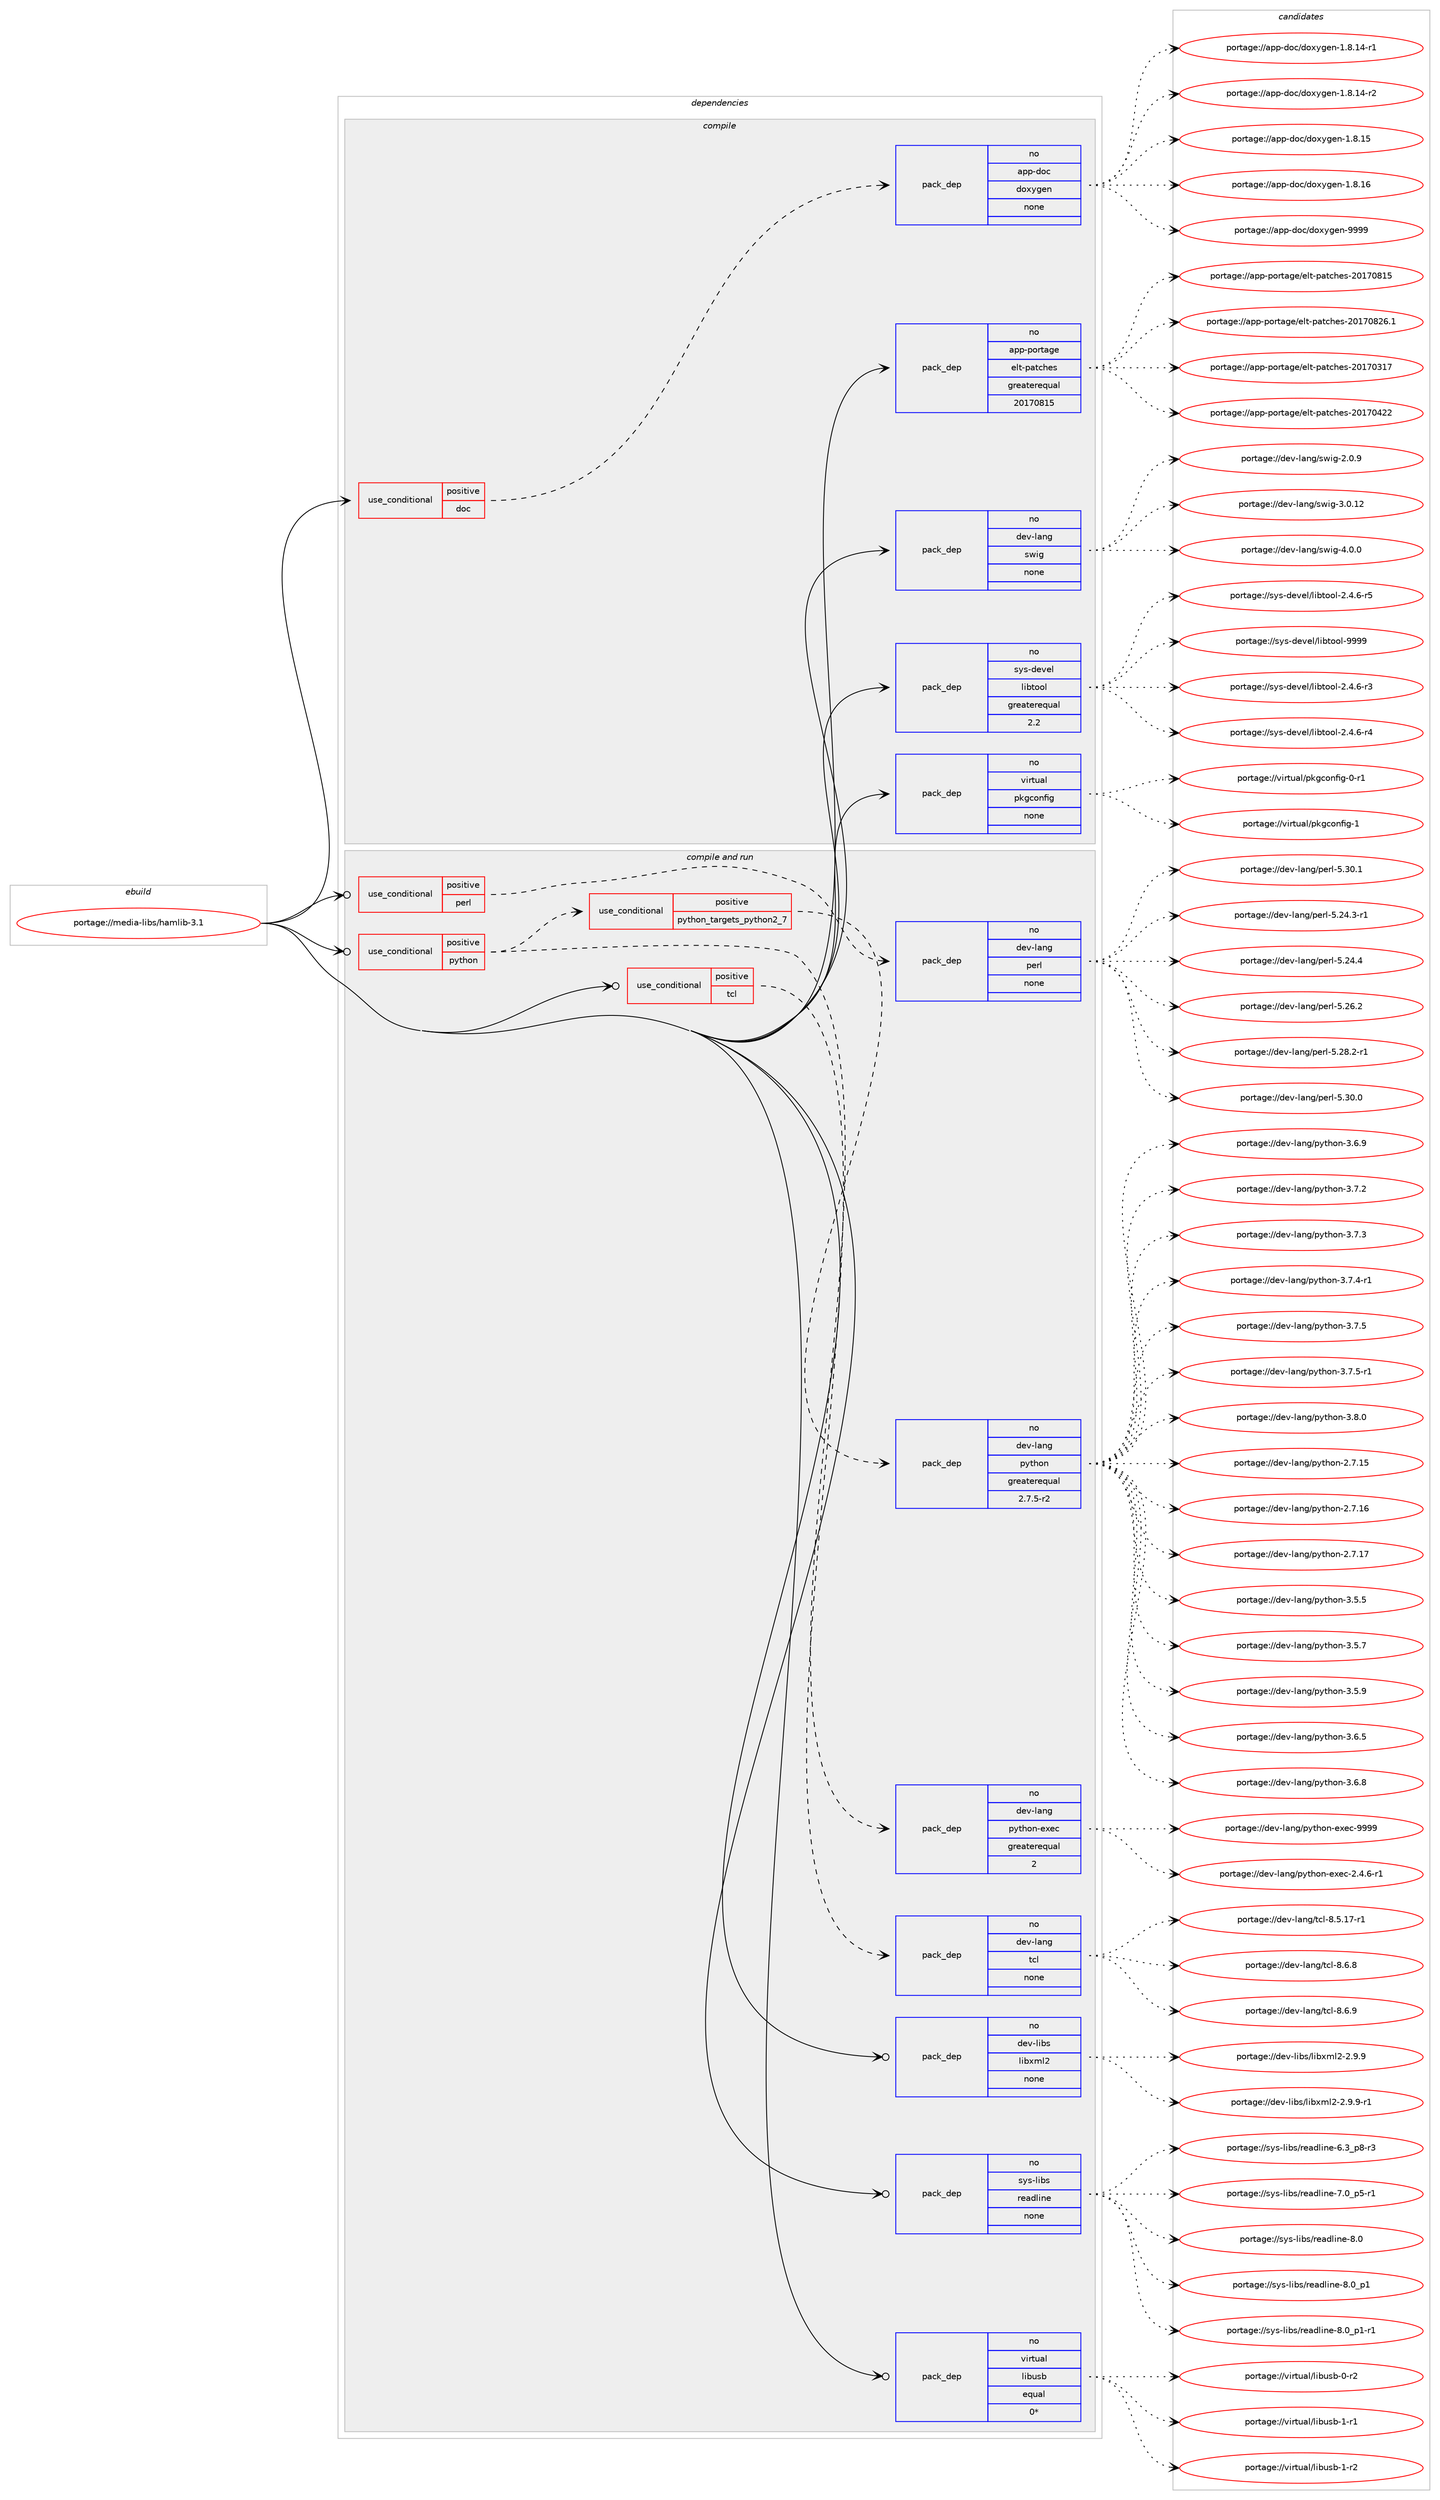 digraph prolog {

# *************
# Graph options
# *************

newrank=true;
concentrate=true;
compound=true;
graph [rankdir=LR,fontname=Helvetica,fontsize=10,ranksep=1.5];#, ranksep=2.5, nodesep=0.2];
edge  [arrowhead=vee];
node  [fontname=Helvetica,fontsize=10];

# **********
# The ebuild
# **********

subgraph cluster_leftcol {
color=gray;
rank=same;
label=<<i>ebuild</i>>;
id [label="portage://media-libs/hamlib-3.1", color=red, width=4, href="../media-libs/hamlib-3.1.svg"];
}

# ****************
# The dependencies
# ****************

subgraph cluster_midcol {
color=gray;
label=<<i>dependencies</i>>;
subgraph cluster_compile {
fillcolor="#eeeeee";
style=filled;
label=<<i>compile</i>>;
subgraph cond79750 {
dependency319488 [label=<<TABLE BORDER="0" CELLBORDER="1" CELLSPACING="0" CELLPADDING="4"><TR><TD ROWSPAN="3" CELLPADDING="10">use_conditional</TD></TR><TR><TD>positive</TD></TR><TR><TD>doc</TD></TR></TABLE>>, shape=none, color=red];
subgraph pack234577 {
dependency319489 [label=<<TABLE BORDER="0" CELLBORDER="1" CELLSPACING="0" CELLPADDING="4" WIDTH="220"><TR><TD ROWSPAN="6" CELLPADDING="30">pack_dep</TD></TR><TR><TD WIDTH="110">no</TD></TR><TR><TD>app-doc</TD></TR><TR><TD>doxygen</TD></TR><TR><TD>none</TD></TR><TR><TD></TD></TR></TABLE>>, shape=none, color=blue];
}
dependency319488:e -> dependency319489:w [weight=20,style="dashed",arrowhead="vee"];
}
id:e -> dependency319488:w [weight=20,style="solid",arrowhead="vee"];
subgraph pack234578 {
dependency319490 [label=<<TABLE BORDER="0" CELLBORDER="1" CELLSPACING="0" CELLPADDING="4" WIDTH="220"><TR><TD ROWSPAN="6" CELLPADDING="30">pack_dep</TD></TR><TR><TD WIDTH="110">no</TD></TR><TR><TD>app-portage</TD></TR><TR><TD>elt-patches</TD></TR><TR><TD>greaterequal</TD></TR><TR><TD>20170815</TD></TR></TABLE>>, shape=none, color=blue];
}
id:e -> dependency319490:w [weight=20,style="solid",arrowhead="vee"];
subgraph pack234579 {
dependency319491 [label=<<TABLE BORDER="0" CELLBORDER="1" CELLSPACING="0" CELLPADDING="4" WIDTH="220"><TR><TD ROWSPAN="6" CELLPADDING="30">pack_dep</TD></TR><TR><TD WIDTH="110">no</TD></TR><TR><TD>dev-lang</TD></TR><TR><TD>swig</TD></TR><TR><TD>none</TD></TR><TR><TD></TD></TR></TABLE>>, shape=none, color=blue];
}
id:e -> dependency319491:w [weight=20,style="solid",arrowhead="vee"];
subgraph pack234580 {
dependency319492 [label=<<TABLE BORDER="0" CELLBORDER="1" CELLSPACING="0" CELLPADDING="4" WIDTH="220"><TR><TD ROWSPAN="6" CELLPADDING="30">pack_dep</TD></TR><TR><TD WIDTH="110">no</TD></TR><TR><TD>sys-devel</TD></TR><TR><TD>libtool</TD></TR><TR><TD>greaterequal</TD></TR><TR><TD>2.2</TD></TR></TABLE>>, shape=none, color=blue];
}
id:e -> dependency319492:w [weight=20,style="solid",arrowhead="vee"];
subgraph pack234581 {
dependency319493 [label=<<TABLE BORDER="0" CELLBORDER="1" CELLSPACING="0" CELLPADDING="4" WIDTH="220"><TR><TD ROWSPAN="6" CELLPADDING="30">pack_dep</TD></TR><TR><TD WIDTH="110">no</TD></TR><TR><TD>virtual</TD></TR><TR><TD>pkgconfig</TD></TR><TR><TD>none</TD></TR><TR><TD></TD></TR></TABLE>>, shape=none, color=blue];
}
id:e -> dependency319493:w [weight=20,style="solid",arrowhead="vee"];
}
subgraph cluster_compileandrun {
fillcolor="#eeeeee";
style=filled;
label=<<i>compile and run</i>>;
subgraph cond79751 {
dependency319494 [label=<<TABLE BORDER="0" CELLBORDER="1" CELLSPACING="0" CELLPADDING="4"><TR><TD ROWSPAN="3" CELLPADDING="10">use_conditional</TD></TR><TR><TD>positive</TD></TR><TR><TD>perl</TD></TR></TABLE>>, shape=none, color=red];
subgraph pack234582 {
dependency319495 [label=<<TABLE BORDER="0" CELLBORDER="1" CELLSPACING="0" CELLPADDING="4" WIDTH="220"><TR><TD ROWSPAN="6" CELLPADDING="30">pack_dep</TD></TR><TR><TD WIDTH="110">no</TD></TR><TR><TD>dev-lang</TD></TR><TR><TD>perl</TD></TR><TR><TD>none</TD></TR><TR><TD></TD></TR></TABLE>>, shape=none, color=blue];
}
dependency319494:e -> dependency319495:w [weight=20,style="dashed",arrowhead="vee"];
}
id:e -> dependency319494:w [weight=20,style="solid",arrowhead="odotvee"];
subgraph cond79752 {
dependency319496 [label=<<TABLE BORDER="0" CELLBORDER="1" CELLSPACING="0" CELLPADDING="4"><TR><TD ROWSPAN="3" CELLPADDING="10">use_conditional</TD></TR><TR><TD>positive</TD></TR><TR><TD>python</TD></TR></TABLE>>, shape=none, color=red];
subgraph cond79753 {
dependency319497 [label=<<TABLE BORDER="0" CELLBORDER="1" CELLSPACING="0" CELLPADDING="4"><TR><TD ROWSPAN="3" CELLPADDING="10">use_conditional</TD></TR><TR><TD>positive</TD></TR><TR><TD>python_targets_python2_7</TD></TR></TABLE>>, shape=none, color=red];
subgraph pack234583 {
dependency319498 [label=<<TABLE BORDER="0" CELLBORDER="1" CELLSPACING="0" CELLPADDING="4" WIDTH="220"><TR><TD ROWSPAN="6" CELLPADDING="30">pack_dep</TD></TR><TR><TD WIDTH="110">no</TD></TR><TR><TD>dev-lang</TD></TR><TR><TD>python</TD></TR><TR><TD>greaterequal</TD></TR><TR><TD>2.7.5-r2</TD></TR></TABLE>>, shape=none, color=blue];
}
dependency319497:e -> dependency319498:w [weight=20,style="dashed",arrowhead="vee"];
}
dependency319496:e -> dependency319497:w [weight=20,style="dashed",arrowhead="vee"];
subgraph pack234584 {
dependency319499 [label=<<TABLE BORDER="0" CELLBORDER="1" CELLSPACING="0" CELLPADDING="4" WIDTH="220"><TR><TD ROWSPAN="6" CELLPADDING="30">pack_dep</TD></TR><TR><TD WIDTH="110">no</TD></TR><TR><TD>dev-lang</TD></TR><TR><TD>python-exec</TD></TR><TR><TD>greaterequal</TD></TR><TR><TD>2</TD></TR></TABLE>>, shape=none, color=blue];
}
dependency319496:e -> dependency319499:w [weight=20,style="dashed",arrowhead="vee"];
}
id:e -> dependency319496:w [weight=20,style="solid",arrowhead="odotvee"];
subgraph cond79754 {
dependency319500 [label=<<TABLE BORDER="0" CELLBORDER="1" CELLSPACING="0" CELLPADDING="4"><TR><TD ROWSPAN="3" CELLPADDING="10">use_conditional</TD></TR><TR><TD>positive</TD></TR><TR><TD>tcl</TD></TR></TABLE>>, shape=none, color=red];
subgraph pack234585 {
dependency319501 [label=<<TABLE BORDER="0" CELLBORDER="1" CELLSPACING="0" CELLPADDING="4" WIDTH="220"><TR><TD ROWSPAN="6" CELLPADDING="30">pack_dep</TD></TR><TR><TD WIDTH="110">no</TD></TR><TR><TD>dev-lang</TD></TR><TR><TD>tcl</TD></TR><TR><TD>none</TD></TR><TR><TD></TD></TR></TABLE>>, shape=none, color=blue];
}
dependency319500:e -> dependency319501:w [weight=20,style="dashed",arrowhead="vee"];
}
id:e -> dependency319500:w [weight=20,style="solid",arrowhead="odotvee"];
subgraph pack234586 {
dependency319502 [label=<<TABLE BORDER="0" CELLBORDER="1" CELLSPACING="0" CELLPADDING="4" WIDTH="220"><TR><TD ROWSPAN="6" CELLPADDING="30">pack_dep</TD></TR><TR><TD WIDTH="110">no</TD></TR><TR><TD>dev-libs</TD></TR><TR><TD>libxml2</TD></TR><TR><TD>none</TD></TR><TR><TD></TD></TR></TABLE>>, shape=none, color=blue];
}
id:e -> dependency319502:w [weight=20,style="solid",arrowhead="odotvee"];
subgraph pack234587 {
dependency319503 [label=<<TABLE BORDER="0" CELLBORDER="1" CELLSPACING="0" CELLPADDING="4" WIDTH="220"><TR><TD ROWSPAN="6" CELLPADDING="30">pack_dep</TD></TR><TR><TD WIDTH="110">no</TD></TR><TR><TD>sys-libs</TD></TR><TR><TD>readline</TD></TR><TR><TD>none</TD></TR><TR><TD></TD></TR></TABLE>>, shape=none, color=blue];
}
id:e -> dependency319503:w [weight=20,style="solid",arrowhead="odotvee"];
subgraph pack234588 {
dependency319504 [label=<<TABLE BORDER="0" CELLBORDER="1" CELLSPACING="0" CELLPADDING="4" WIDTH="220"><TR><TD ROWSPAN="6" CELLPADDING="30">pack_dep</TD></TR><TR><TD WIDTH="110">no</TD></TR><TR><TD>virtual</TD></TR><TR><TD>libusb</TD></TR><TR><TD>equal</TD></TR><TR><TD>0*</TD></TR></TABLE>>, shape=none, color=blue];
}
id:e -> dependency319504:w [weight=20,style="solid",arrowhead="odotvee"];
}
subgraph cluster_run {
fillcolor="#eeeeee";
style=filled;
label=<<i>run</i>>;
}
}

# **************
# The candidates
# **************

subgraph cluster_choices {
rank=same;
color=gray;
label=<<i>candidates</i>>;

subgraph choice234577 {
color=black;
nodesep=1;
choiceportage97112112451001119947100111120121103101110454946564649524511449 [label="portage://app-doc/doxygen-1.8.14-r1", color=red, width=4,href="../app-doc/doxygen-1.8.14-r1.svg"];
choiceportage97112112451001119947100111120121103101110454946564649524511450 [label="portage://app-doc/doxygen-1.8.14-r2", color=red, width=4,href="../app-doc/doxygen-1.8.14-r2.svg"];
choiceportage9711211245100111994710011112012110310111045494656464953 [label="portage://app-doc/doxygen-1.8.15", color=red, width=4,href="../app-doc/doxygen-1.8.15.svg"];
choiceportage9711211245100111994710011112012110310111045494656464954 [label="portage://app-doc/doxygen-1.8.16", color=red, width=4,href="../app-doc/doxygen-1.8.16.svg"];
choiceportage971121124510011199471001111201211031011104557575757 [label="portage://app-doc/doxygen-9999", color=red, width=4,href="../app-doc/doxygen-9999.svg"];
dependency319489:e -> choiceportage97112112451001119947100111120121103101110454946564649524511449:w [style=dotted,weight="100"];
dependency319489:e -> choiceportage97112112451001119947100111120121103101110454946564649524511450:w [style=dotted,weight="100"];
dependency319489:e -> choiceportage9711211245100111994710011112012110310111045494656464953:w [style=dotted,weight="100"];
dependency319489:e -> choiceportage9711211245100111994710011112012110310111045494656464954:w [style=dotted,weight="100"];
dependency319489:e -> choiceportage971121124510011199471001111201211031011104557575757:w [style=dotted,weight="100"];
}
subgraph choice234578 {
color=black;
nodesep=1;
choiceportage97112112451121111141169710310147101108116451129711699104101115455048495548514955 [label="portage://app-portage/elt-patches-20170317", color=red, width=4,href="../app-portage/elt-patches-20170317.svg"];
choiceportage97112112451121111141169710310147101108116451129711699104101115455048495548525050 [label="portage://app-portage/elt-patches-20170422", color=red, width=4,href="../app-portage/elt-patches-20170422.svg"];
choiceportage97112112451121111141169710310147101108116451129711699104101115455048495548564953 [label="portage://app-portage/elt-patches-20170815", color=red, width=4,href="../app-portage/elt-patches-20170815.svg"];
choiceportage971121124511211111411697103101471011081164511297116991041011154550484955485650544649 [label="portage://app-portage/elt-patches-20170826.1", color=red, width=4,href="../app-portage/elt-patches-20170826.1.svg"];
dependency319490:e -> choiceportage97112112451121111141169710310147101108116451129711699104101115455048495548514955:w [style=dotted,weight="100"];
dependency319490:e -> choiceportage97112112451121111141169710310147101108116451129711699104101115455048495548525050:w [style=dotted,weight="100"];
dependency319490:e -> choiceportage97112112451121111141169710310147101108116451129711699104101115455048495548564953:w [style=dotted,weight="100"];
dependency319490:e -> choiceportage971121124511211111411697103101471011081164511297116991041011154550484955485650544649:w [style=dotted,weight="100"];
}
subgraph choice234579 {
color=black;
nodesep=1;
choiceportage100101118451089711010347115119105103455046484657 [label="portage://dev-lang/swig-2.0.9", color=red, width=4,href="../dev-lang/swig-2.0.9.svg"];
choiceportage10010111845108971101034711511910510345514648464950 [label="portage://dev-lang/swig-3.0.12", color=red, width=4,href="../dev-lang/swig-3.0.12.svg"];
choiceportage100101118451089711010347115119105103455246484648 [label="portage://dev-lang/swig-4.0.0", color=red, width=4,href="../dev-lang/swig-4.0.0.svg"];
dependency319491:e -> choiceportage100101118451089711010347115119105103455046484657:w [style=dotted,weight="100"];
dependency319491:e -> choiceportage10010111845108971101034711511910510345514648464950:w [style=dotted,weight="100"];
dependency319491:e -> choiceportage100101118451089711010347115119105103455246484648:w [style=dotted,weight="100"];
}
subgraph choice234580 {
color=black;
nodesep=1;
choiceportage1151211154510010111810110847108105981161111111084550465246544511451 [label="portage://sys-devel/libtool-2.4.6-r3", color=red, width=4,href="../sys-devel/libtool-2.4.6-r3.svg"];
choiceportage1151211154510010111810110847108105981161111111084550465246544511452 [label="portage://sys-devel/libtool-2.4.6-r4", color=red, width=4,href="../sys-devel/libtool-2.4.6-r4.svg"];
choiceportage1151211154510010111810110847108105981161111111084550465246544511453 [label="portage://sys-devel/libtool-2.4.6-r5", color=red, width=4,href="../sys-devel/libtool-2.4.6-r5.svg"];
choiceportage1151211154510010111810110847108105981161111111084557575757 [label="portage://sys-devel/libtool-9999", color=red, width=4,href="../sys-devel/libtool-9999.svg"];
dependency319492:e -> choiceportage1151211154510010111810110847108105981161111111084550465246544511451:w [style=dotted,weight="100"];
dependency319492:e -> choiceportage1151211154510010111810110847108105981161111111084550465246544511452:w [style=dotted,weight="100"];
dependency319492:e -> choiceportage1151211154510010111810110847108105981161111111084550465246544511453:w [style=dotted,weight="100"];
dependency319492:e -> choiceportage1151211154510010111810110847108105981161111111084557575757:w [style=dotted,weight="100"];
}
subgraph choice234581 {
color=black;
nodesep=1;
choiceportage11810511411611797108471121071039911111010210510345484511449 [label="portage://virtual/pkgconfig-0-r1", color=red, width=4,href="../virtual/pkgconfig-0-r1.svg"];
choiceportage1181051141161179710847112107103991111101021051034549 [label="portage://virtual/pkgconfig-1", color=red, width=4,href="../virtual/pkgconfig-1.svg"];
dependency319493:e -> choiceportage11810511411611797108471121071039911111010210510345484511449:w [style=dotted,weight="100"];
dependency319493:e -> choiceportage1181051141161179710847112107103991111101021051034549:w [style=dotted,weight="100"];
}
subgraph choice234582 {
color=black;
nodesep=1;
choiceportage100101118451089711010347112101114108455346505246514511449 [label="portage://dev-lang/perl-5.24.3-r1", color=red, width=4,href="../dev-lang/perl-5.24.3-r1.svg"];
choiceportage10010111845108971101034711210111410845534650524652 [label="portage://dev-lang/perl-5.24.4", color=red, width=4,href="../dev-lang/perl-5.24.4.svg"];
choiceportage10010111845108971101034711210111410845534650544650 [label="portage://dev-lang/perl-5.26.2", color=red, width=4,href="../dev-lang/perl-5.26.2.svg"];
choiceportage100101118451089711010347112101114108455346505646504511449 [label="portage://dev-lang/perl-5.28.2-r1", color=red, width=4,href="../dev-lang/perl-5.28.2-r1.svg"];
choiceportage10010111845108971101034711210111410845534651484648 [label="portage://dev-lang/perl-5.30.0", color=red, width=4,href="../dev-lang/perl-5.30.0.svg"];
choiceportage10010111845108971101034711210111410845534651484649 [label="portage://dev-lang/perl-5.30.1", color=red, width=4,href="../dev-lang/perl-5.30.1.svg"];
dependency319495:e -> choiceportage100101118451089711010347112101114108455346505246514511449:w [style=dotted,weight="100"];
dependency319495:e -> choiceportage10010111845108971101034711210111410845534650524652:w [style=dotted,weight="100"];
dependency319495:e -> choiceportage10010111845108971101034711210111410845534650544650:w [style=dotted,weight="100"];
dependency319495:e -> choiceportage100101118451089711010347112101114108455346505646504511449:w [style=dotted,weight="100"];
dependency319495:e -> choiceportage10010111845108971101034711210111410845534651484648:w [style=dotted,weight="100"];
dependency319495:e -> choiceportage10010111845108971101034711210111410845534651484649:w [style=dotted,weight="100"];
}
subgraph choice234583 {
color=black;
nodesep=1;
choiceportage10010111845108971101034711212111610411111045504655464953 [label="portage://dev-lang/python-2.7.15", color=red, width=4,href="../dev-lang/python-2.7.15.svg"];
choiceportage10010111845108971101034711212111610411111045504655464954 [label="portage://dev-lang/python-2.7.16", color=red, width=4,href="../dev-lang/python-2.7.16.svg"];
choiceportage10010111845108971101034711212111610411111045504655464955 [label="portage://dev-lang/python-2.7.17", color=red, width=4,href="../dev-lang/python-2.7.17.svg"];
choiceportage100101118451089711010347112121116104111110455146534653 [label="portage://dev-lang/python-3.5.5", color=red, width=4,href="../dev-lang/python-3.5.5.svg"];
choiceportage100101118451089711010347112121116104111110455146534655 [label="portage://dev-lang/python-3.5.7", color=red, width=4,href="../dev-lang/python-3.5.7.svg"];
choiceportage100101118451089711010347112121116104111110455146534657 [label="portage://dev-lang/python-3.5.9", color=red, width=4,href="../dev-lang/python-3.5.9.svg"];
choiceportage100101118451089711010347112121116104111110455146544653 [label="portage://dev-lang/python-3.6.5", color=red, width=4,href="../dev-lang/python-3.6.5.svg"];
choiceportage100101118451089711010347112121116104111110455146544656 [label="portage://dev-lang/python-3.6.8", color=red, width=4,href="../dev-lang/python-3.6.8.svg"];
choiceportage100101118451089711010347112121116104111110455146544657 [label="portage://dev-lang/python-3.6.9", color=red, width=4,href="../dev-lang/python-3.6.9.svg"];
choiceportage100101118451089711010347112121116104111110455146554650 [label="portage://dev-lang/python-3.7.2", color=red, width=4,href="../dev-lang/python-3.7.2.svg"];
choiceportage100101118451089711010347112121116104111110455146554651 [label="portage://dev-lang/python-3.7.3", color=red, width=4,href="../dev-lang/python-3.7.3.svg"];
choiceportage1001011184510897110103471121211161041111104551465546524511449 [label="portage://dev-lang/python-3.7.4-r1", color=red, width=4,href="../dev-lang/python-3.7.4-r1.svg"];
choiceportage100101118451089711010347112121116104111110455146554653 [label="portage://dev-lang/python-3.7.5", color=red, width=4,href="../dev-lang/python-3.7.5.svg"];
choiceportage1001011184510897110103471121211161041111104551465546534511449 [label="portage://dev-lang/python-3.7.5-r1", color=red, width=4,href="../dev-lang/python-3.7.5-r1.svg"];
choiceportage100101118451089711010347112121116104111110455146564648 [label="portage://dev-lang/python-3.8.0", color=red, width=4,href="../dev-lang/python-3.8.0.svg"];
dependency319498:e -> choiceportage10010111845108971101034711212111610411111045504655464953:w [style=dotted,weight="100"];
dependency319498:e -> choiceportage10010111845108971101034711212111610411111045504655464954:w [style=dotted,weight="100"];
dependency319498:e -> choiceportage10010111845108971101034711212111610411111045504655464955:w [style=dotted,weight="100"];
dependency319498:e -> choiceportage100101118451089711010347112121116104111110455146534653:w [style=dotted,weight="100"];
dependency319498:e -> choiceportage100101118451089711010347112121116104111110455146534655:w [style=dotted,weight="100"];
dependency319498:e -> choiceportage100101118451089711010347112121116104111110455146534657:w [style=dotted,weight="100"];
dependency319498:e -> choiceportage100101118451089711010347112121116104111110455146544653:w [style=dotted,weight="100"];
dependency319498:e -> choiceportage100101118451089711010347112121116104111110455146544656:w [style=dotted,weight="100"];
dependency319498:e -> choiceportage100101118451089711010347112121116104111110455146544657:w [style=dotted,weight="100"];
dependency319498:e -> choiceportage100101118451089711010347112121116104111110455146554650:w [style=dotted,weight="100"];
dependency319498:e -> choiceportage100101118451089711010347112121116104111110455146554651:w [style=dotted,weight="100"];
dependency319498:e -> choiceportage1001011184510897110103471121211161041111104551465546524511449:w [style=dotted,weight="100"];
dependency319498:e -> choiceportage100101118451089711010347112121116104111110455146554653:w [style=dotted,weight="100"];
dependency319498:e -> choiceportage1001011184510897110103471121211161041111104551465546534511449:w [style=dotted,weight="100"];
dependency319498:e -> choiceportage100101118451089711010347112121116104111110455146564648:w [style=dotted,weight="100"];
}
subgraph choice234584 {
color=black;
nodesep=1;
choiceportage10010111845108971101034711212111610411111045101120101994550465246544511449 [label="portage://dev-lang/python-exec-2.4.6-r1", color=red, width=4,href="../dev-lang/python-exec-2.4.6-r1.svg"];
choiceportage10010111845108971101034711212111610411111045101120101994557575757 [label="portage://dev-lang/python-exec-9999", color=red, width=4,href="../dev-lang/python-exec-9999.svg"];
dependency319499:e -> choiceportage10010111845108971101034711212111610411111045101120101994550465246544511449:w [style=dotted,weight="100"];
dependency319499:e -> choiceportage10010111845108971101034711212111610411111045101120101994557575757:w [style=dotted,weight="100"];
}
subgraph choice234585 {
color=black;
nodesep=1;
choiceportage10010111845108971101034711699108455646534649554511449 [label="portage://dev-lang/tcl-8.5.17-r1", color=red, width=4,href="../dev-lang/tcl-8.5.17-r1.svg"];
choiceportage10010111845108971101034711699108455646544656 [label="portage://dev-lang/tcl-8.6.8", color=red, width=4,href="../dev-lang/tcl-8.6.8.svg"];
choiceportage10010111845108971101034711699108455646544657 [label="portage://dev-lang/tcl-8.6.9", color=red, width=4,href="../dev-lang/tcl-8.6.9.svg"];
dependency319501:e -> choiceportage10010111845108971101034711699108455646534649554511449:w [style=dotted,weight="100"];
dependency319501:e -> choiceportage10010111845108971101034711699108455646544656:w [style=dotted,weight="100"];
dependency319501:e -> choiceportage10010111845108971101034711699108455646544657:w [style=dotted,weight="100"];
}
subgraph choice234586 {
color=black;
nodesep=1;
choiceportage1001011184510810598115471081059812010910850455046574657 [label="portage://dev-libs/libxml2-2.9.9", color=red, width=4,href="../dev-libs/libxml2-2.9.9.svg"];
choiceportage10010111845108105981154710810598120109108504550465746574511449 [label="portage://dev-libs/libxml2-2.9.9-r1", color=red, width=4,href="../dev-libs/libxml2-2.9.9-r1.svg"];
dependency319502:e -> choiceportage1001011184510810598115471081059812010910850455046574657:w [style=dotted,weight="100"];
dependency319502:e -> choiceportage10010111845108105981154710810598120109108504550465746574511449:w [style=dotted,weight="100"];
}
subgraph choice234587 {
color=black;
nodesep=1;
choiceportage115121115451081059811547114101971001081051101014554465195112564511451 [label="portage://sys-libs/readline-6.3_p8-r3", color=red, width=4,href="../sys-libs/readline-6.3_p8-r3.svg"];
choiceportage115121115451081059811547114101971001081051101014555464895112534511449 [label="portage://sys-libs/readline-7.0_p5-r1", color=red, width=4,href="../sys-libs/readline-7.0_p5-r1.svg"];
choiceportage1151211154510810598115471141019710010810511010145564648 [label="portage://sys-libs/readline-8.0", color=red, width=4,href="../sys-libs/readline-8.0.svg"];
choiceportage11512111545108105981154711410197100108105110101455646489511249 [label="portage://sys-libs/readline-8.0_p1", color=red, width=4,href="../sys-libs/readline-8.0_p1.svg"];
choiceportage115121115451081059811547114101971001081051101014556464895112494511449 [label="portage://sys-libs/readline-8.0_p1-r1", color=red, width=4,href="../sys-libs/readline-8.0_p1-r1.svg"];
dependency319503:e -> choiceportage115121115451081059811547114101971001081051101014554465195112564511451:w [style=dotted,weight="100"];
dependency319503:e -> choiceportage115121115451081059811547114101971001081051101014555464895112534511449:w [style=dotted,weight="100"];
dependency319503:e -> choiceportage1151211154510810598115471141019710010810511010145564648:w [style=dotted,weight="100"];
dependency319503:e -> choiceportage11512111545108105981154711410197100108105110101455646489511249:w [style=dotted,weight="100"];
dependency319503:e -> choiceportage115121115451081059811547114101971001081051101014556464895112494511449:w [style=dotted,weight="100"];
}
subgraph choice234588 {
color=black;
nodesep=1;
choiceportage1181051141161179710847108105981171159845484511450 [label="portage://virtual/libusb-0-r2", color=red, width=4,href="../virtual/libusb-0-r2.svg"];
choiceportage1181051141161179710847108105981171159845494511449 [label="portage://virtual/libusb-1-r1", color=red, width=4,href="../virtual/libusb-1-r1.svg"];
choiceportage1181051141161179710847108105981171159845494511450 [label="portage://virtual/libusb-1-r2", color=red, width=4,href="../virtual/libusb-1-r2.svg"];
dependency319504:e -> choiceportage1181051141161179710847108105981171159845484511450:w [style=dotted,weight="100"];
dependency319504:e -> choiceportage1181051141161179710847108105981171159845494511449:w [style=dotted,weight="100"];
dependency319504:e -> choiceportage1181051141161179710847108105981171159845494511450:w [style=dotted,weight="100"];
}
}

}
